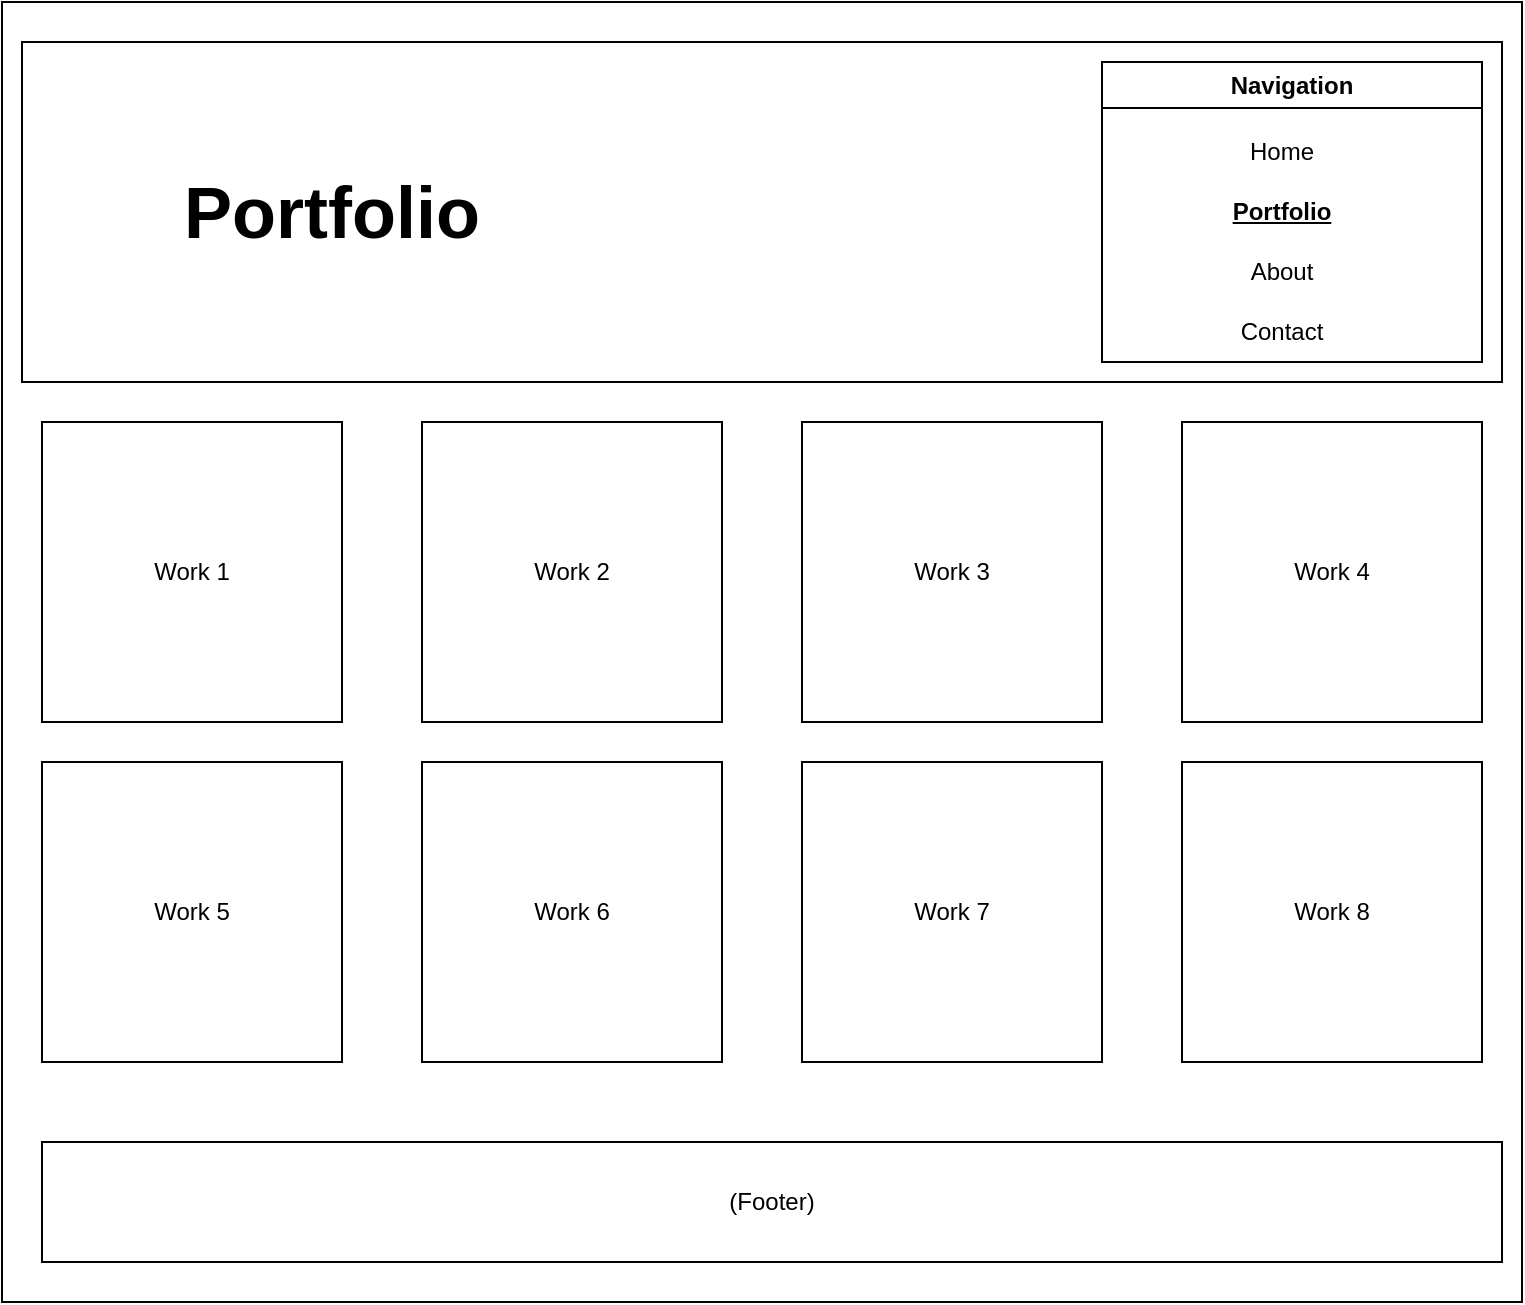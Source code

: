 <mxfile version="24.8.6">
  <diagram name="Page-1" id="59Wb9ZRy3f9VB5nFv_Fb">
    <mxGraphModel grid="1" page="1" gridSize="10" guides="1" tooltips="1" connect="1" arrows="1" fold="1" pageScale="1" pageWidth="850" pageHeight="1100" math="0" shadow="0">
      <root>
        <mxCell id="0" />
        <mxCell id="1" parent="0" />
        <mxCell id="D04kA20e113_XbBTYL4L-1" value="" style="rounded=0;whiteSpace=wrap;html=1;" vertex="1" parent="1">
          <mxGeometry x="40" y="40" width="760" height="650" as="geometry" />
        </mxCell>
        <mxCell id="D04kA20e113_XbBTYL4L-12" value="" style="rounded=0;whiteSpace=wrap;html=1;" vertex="1" parent="1">
          <mxGeometry x="50" y="60" width="740" height="170" as="geometry" />
        </mxCell>
        <mxCell id="D04kA20e113_XbBTYL4L-7" value="Navigation" style="swimlane;whiteSpace=wrap;html=1;" vertex="1" parent="1">
          <mxGeometry x="590" y="70" width="190" height="150" as="geometry" />
        </mxCell>
        <mxCell id="D04kA20e113_XbBTYL4L-8" value="Home" style="text;strokeColor=none;fillColor=none;align=center;verticalAlign=middle;spacingLeft=4;spacingRight=4;overflow=hidden;points=[[0,0.5],[1,0.5]];portConstraint=eastwest;rotatable=0;whiteSpace=wrap;html=1;" vertex="1" parent="D04kA20e113_XbBTYL4L-7">
          <mxGeometry x="50" y="30" width="80" height="30" as="geometry" />
        </mxCell>
        <mxCell id="D04kA20e113_XbBTYL4L-9" value="Contact" style="text;strokeColor=none;fillColor=none;align=center;verticalAlign=middle;spacingLeft=4;spacingRight=4;overflow=hidden;points=[[0,0.5],[1,0.5]];portConstraint=eastwest;rotatable=0;whiteSpace=wrap;html=1;" vertex="1" parent="D04kA20e113_XbBTYL4L-7">
          <mxGeometry x="50" y="120" width="80" height="30" as="geometry" />
        </mxCell>
        <mxCell id="D04kA20e113_XbBTYL4L-11" value="About" style="text;strokeColor=none;fillColor=none;align=center;verticalAlign=middle;spacingLeft=4;spacingRight=4;overflow=hidden;points=[[0,0.5],[1,0.5]];portConstraint=eastwest;rotatable=0;whiteSpace=wrap;html=1;" vertex="1" parent="D04kA20e113_XbBTYL4L-7">
          <mxGeometry x="50" y="90" width="80" height="30" as="geometry" />
        </mxCell>
        <mxCell id="D04kA20e113_XbBTYL4L-10" value="&lt;b&gt;&lt;u&gt;Portfolio&lt;span style=&quot;color: rgba(0, 0, 0, 0); font-family: monospace; font-size: 0px; text-align: start; text-wrap-mode: nowrap;&quot;&gt;%3CmxGraphModel%3E%3Croot%3E%3CmxCell%20id%3D%220%22%2F%3E%3CmxCell%20id%3D%221%22%20parent%3D%220%22%2F%3E%3CmxCell%20id%3D%222%22%20value%3D%22%26lt%3Bb%26gt%3B%26lt%3Bu%26gt%3BHome%26lt%3B%2Fu%26gt%3B%26lt%3B%2Fb%26gt%3B%22%20style%3D%22text%3BstrokeColor%3Dnone%3BfillColor%3Dnone%3Balign%3Dcenter%3BverticalAlign%3Dmiddle%3BspacingLeft%3D4%3BspacingRight%3D4%3Boverflow%3Dhidden%3Bpoints%3D%5B%5B0%2C0.5%5D%2C%5B1%2C0.5%5D%5D%3BportConstraint%3Deastwest%3Brotatable%3D0%3BwhiteSpace%3Dwrap%3Bhtml%3D1%3B%22%20vertex%3D%221%22%20parent%3D%221%22%3E%3CmxGeometry%20x%3D%22610%22%20y%3D%22230%22%20width%3D%2280%22%20height%3D%2230%22%20as%3D%22geometry%22%2F%3E%3C%2FmxCell%3E%3C%2Froot%3E%3C%2FmxGraphModel%3E&lt;/span&gt;&lt;/u&gt;&lt;/b&gt;" style="text;strokeColor=none;fillColor=none;align=center;verticalAlign=middle;spacingLeft=4;spacingRight=4;overflow=hidden;points=[[0,0.5],[1,0.5]];portConstraint=eastwest;rotatable=0;whiteSpace=wrap;html=1;" vertex="1" parent="1">
          <mxGeometry x="640" y="130" width="80" height="30" as="geometry" />
        </mxCell>
        <mxCell id="D04kA20e113_XbBTYL4L-3" value="&lt;b&gt;&lt;font style=&quot;font-size: 36px;&quot;&gt;Portfolio&lt;/font&gt;&lt;/b&gt;" style="text;html=1;align=center;verticalAlign=middle;whiteSpace=wrap;rounded=0;" vertex="1" parent="1">
          <mxGeometry x="130" y="120" width="150" height="50" as="geometry" />
        </mxCell>
        <mxCell id="D04kA20e113_XbBTYL4L-16" value="Work 1" style="whiteSpace=wrap;html=1;aspect=fixed;" vertex="1" parent="1">
          <mxGeometry x="60" y="250" width="150" height="150" as="geometry" />
        </mxCell>
        <mxCell id="D04kA20e113_XbBTYL4L-20" value="Work 2" style="whiteSpace=wrap;html=1;aspect=fixed;" vertex="1" parent="1">
          <mxGeometry x="250" y="250" width="150" height="150" as="geometry" />
        </mxCell>
        <mxCell id="D04kA20e113_XbBTYL4L-21" value="Work 3" style="whiteSpace=wrap;html=1;aspect=fixed;" vertex="1" parent="1">
          <mxGeometry x="440" y="250" width="150" height="150" as="geometry" />
        </mxCell>
        <mxCell id="D04kA20e113_XbBTYL4L-22" value="Work 4" style="whiteSpace=wrap;html=1;aspect=fixed;" vertex="1" parent="1">
          <mxGeometry x="630" y="250" width="150" height="150" as="geometry" />
        </mxCell>
        <mxCell id="D04kA20e113_XbBTYL4L-23" value="Work 5" style="whiteSpace=wrap;html=1;aspect=fixed;" vertex="1" parent="1">
          <mxGeometry x="60" y="420" width="150" height="150" as="geometry" />
        </mxCell>
        <mxCell id="D04kA20e113_XbBTYL4L-24" value="Work 6" style="whiteSpace=wrap;html=1;aspect=fixed;" vertex="1" parent="1">
          <mxGeometry x="250" y="420" width="150" height="150" as="geometry" />
        </mxCell>
        <mxCell id="D04kA20e113_XbBTYL4L-25" value="Work 7" style="whiteSpace=wrap;html=1;aspect=fixed;" vertex="1" parent="1">
          <mxGeometry x="440" y="420" width="150" height="150" as="geometry" />
        </mxCell>
        <mxCell id="D04kA20e113_XbBTYL4L-26" value="Work 8" style="whiteSpace=wrap;html=1;aspect=fixed;" vertex="1" parent="1">
          <mxGeometry x="630" y="420" width="150" height="150" as="geometry" />
        </mxCell>
        <mxCell id="D04kA20e113_XbBTYL4L-27" value="(Footer)" style="rounded=0;whiteSpace=wrap;html=1;" vertex="1" parent="1">
          <mxGeometry x="60" y="610" width="730" height="60" as="geometry" />
        </mxCell>
      </root>
    </mxGraphModel>
  </diagram>
</mxfile>
